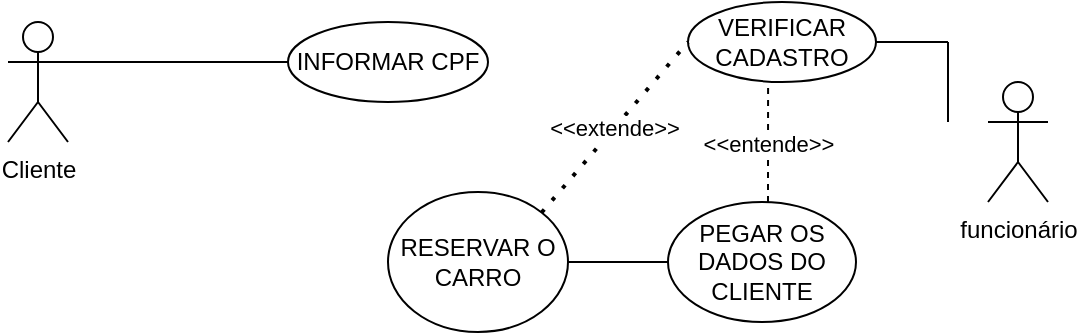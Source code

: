 <mxfile version="14.2.9" type="github">
  <diagram id="z4DuXERiOggH_lshczVg" name="Page-1">
    <mxGraphModel dx="868" dy="482" grid="1" gridSize="10" guides="1" tooltips="1" connect="1" arrows="1" fold="1" page="1" pageScale="1" pageWidth="827" pageHeight="1169" math="0" shadow="0">
      <root>
        <mxCell id="0" />
        <mxCell id="1" parent="0" />
        <mxCell id="-k0crN6JlnLMdqvDlbyw-4" value="Cliente" style="shape=umlActor;verticalLabelPosition=bottom;verticalAlign=top;html=1;outlineConnect=0;" vertex="1" parent="1">
          <mxGeometry x="90" y="390" width="30" height="60" as="geometry" />
        </mxCell>
        <mxCell id="-k0crN6JlnLMdqvDlbyw-6" value="INFORMAR CPF" style="ellipse;whiteSpace=wrap;html=1;" vertex="1" parent="1">
          <mxGeometry x="230" y="390" width="100" height="40" as="geometry" />
        </mxCell>
        <mxCell id="-k0crN6JlnLMdqvDlbyw-7" value="" style="endArrow=none;html=1;exitX=1;exitY=0.333;exitDx=0;exitDy=0;exitPerimeter=0;" edge="1" parent="1" source="-k0crN6JlnLMdqvDlbyw-4" target="-k0crN6JlnLMdqvDlbyw-6">
          <mxGeometry width="50" height="50" relative="1" as="geometry">
            <mxPoint x="160" y="320" as="sourcePoint" />
            <mxPoint x="440" y="470" as="targetPoint" />
          </mxGeometry>
        </mxCell>
        <mxCell id="-k0crN6JlnLMdqvDlbyw-10" value="funcionário" style="shape=umlActor;verticalLabelPosition=bottom;verticalAlign=top;html=1;outlineConnect=0;" vertex="1" parent="1">
          <mxGeometry x="580" y="420" width="30" height="60" as="geometry" />
        </mxCell>
        <mxCell id="-k0crN6JlnLMdqvDlbyw-11" value="VERIFICAR CADASTRO" style="ellipse;whiteSpace=wrap;html=1;" vertex="1" parent="1">
          <mxGeometry x="430" y="380" width="94" height="40" as="geometry" />
        </mxCell>
        <mxCell id="-k0crN6JlnLMdqvDlbyw-12" value="" style="endArrow=none;html=1;entryX=1;entryY=0.5;entryDx=0;entryDy=0;" edge="1" parent="1" target="-k0crN6JlnLMdqvDlbyw-11">
          <mxGeometry width="50" height="50" relative="1" as="geometry">
            <mxPoint x="560" y="400" as="sourcePoint" />
            <mxPoint x="440" y="460" as="targetPoint" />
          </mxGeometry>
        </mxCell>
        <mxCell id="-k0crN6JlnLMdqvDlbyw-13" value="" style="endArrow=none;html=1;" edge="1" parent="1">
          <mxGeometry width="50" height="50" relative="1" as="geometry">
            <mxPoint x="560" y="440" as="sourcePoint" />
            <mxPoint x="560" y="400" as="targetPoint" />
          </mxGeometry>
        </mxCell>
        <mxCell id="-k0crN6JlnLMdqvDlbyw-14" value="&amp;lt;&amp;lt;entende&amp;gt;&amp;gt;" style="endArrow=none;dashed=1;html=1;entryX=0.426;entryY=1.025;entryDx=0;entryDy=0;entryPerimeter=0;" edge="1" parent="1" target="-k0crN6JlnLMdqvDlbyw-11">
          <mxGeometry width="50" height="50" relative="1" as="geometry">
            <mxPoint x="470" y="480" as="sourcePoint" />
            <mxPoint x="440" y="460" as="targetPoint" />
          </mxGeometry>
        </mxCell>
        <mxCell id="-k0crN6JlnLMdqvDlbyw-15" value="PEGAR OS DADOS DO CLIENTE" style="ellipse;whiteSpace=wrap;html=1;" vertex="1" parent="1">
          <mxGeometry x="420" y="480" width="94" height="60" as="geometry" />
        </mxCell>
        <mxCell id="-k0crN6JlnLMdqvDlbyw-16" value="RESERVAR O CARRO" style="ellipse;whiteSpace=wrap;html=1;" vertex="1" parent="1">
          <mxGeometry x="280" y="475" width="90" height="70" as="geometry" />
        </mxCell>
        <mxCell id="-k0crN6JlnLMdqvDlbyw-17" value="" style="endArrow=none;html=1;entryX=0;entryY=0.5;entryDx=0;entryDy=0;exitX=1;exitY=0.5;exitDx=0;exitDy=0;" edge="1" parent="1" source="-k0crN6JlnLMdqvDlbyw-16" target="-k0crN6JlnLMdqvDlbyw-15">
          <mxGeometry width="50" height="50" relative="1" as="geometry">
            <mxPoint x="320" y="400" as="sourcePoint" />
            <mxPoint x="440" y="440" as="targetPoint" />
          </mxGeometry>
        </mxCell>
        <mxCell id="-k0crN6JlnLMdqvDlbyw-18" value="&amp;lt;&amp;lt;extende&amp;gt;&amp;gt;" style="endArrow=none;dashed=1;html=1;dashPattern=1 3;strokeWidth=2;entryX=0;entryY=0.5;entryDx=0;entryDy=0;exitX=1;exitY=0;exitDx=0;exitDy=0;" edge="1" parent="1" source="-k0crN6JlnLMdqvDlbyw-16" target="-k0crN6JlnLMdqvDlbyw-11">
          <mxGeometry width="50" height="50" relative="1" as="geometry">
            <mxPoint x="390" y="490" as="sourcePoint" />
            <mxPoint x="440" y="440" as="targetPoint" />
          </mxGeometry>
        </mxCell>
      </root>
    </mxGraphModel>
  </diagram>
</mxfile>
